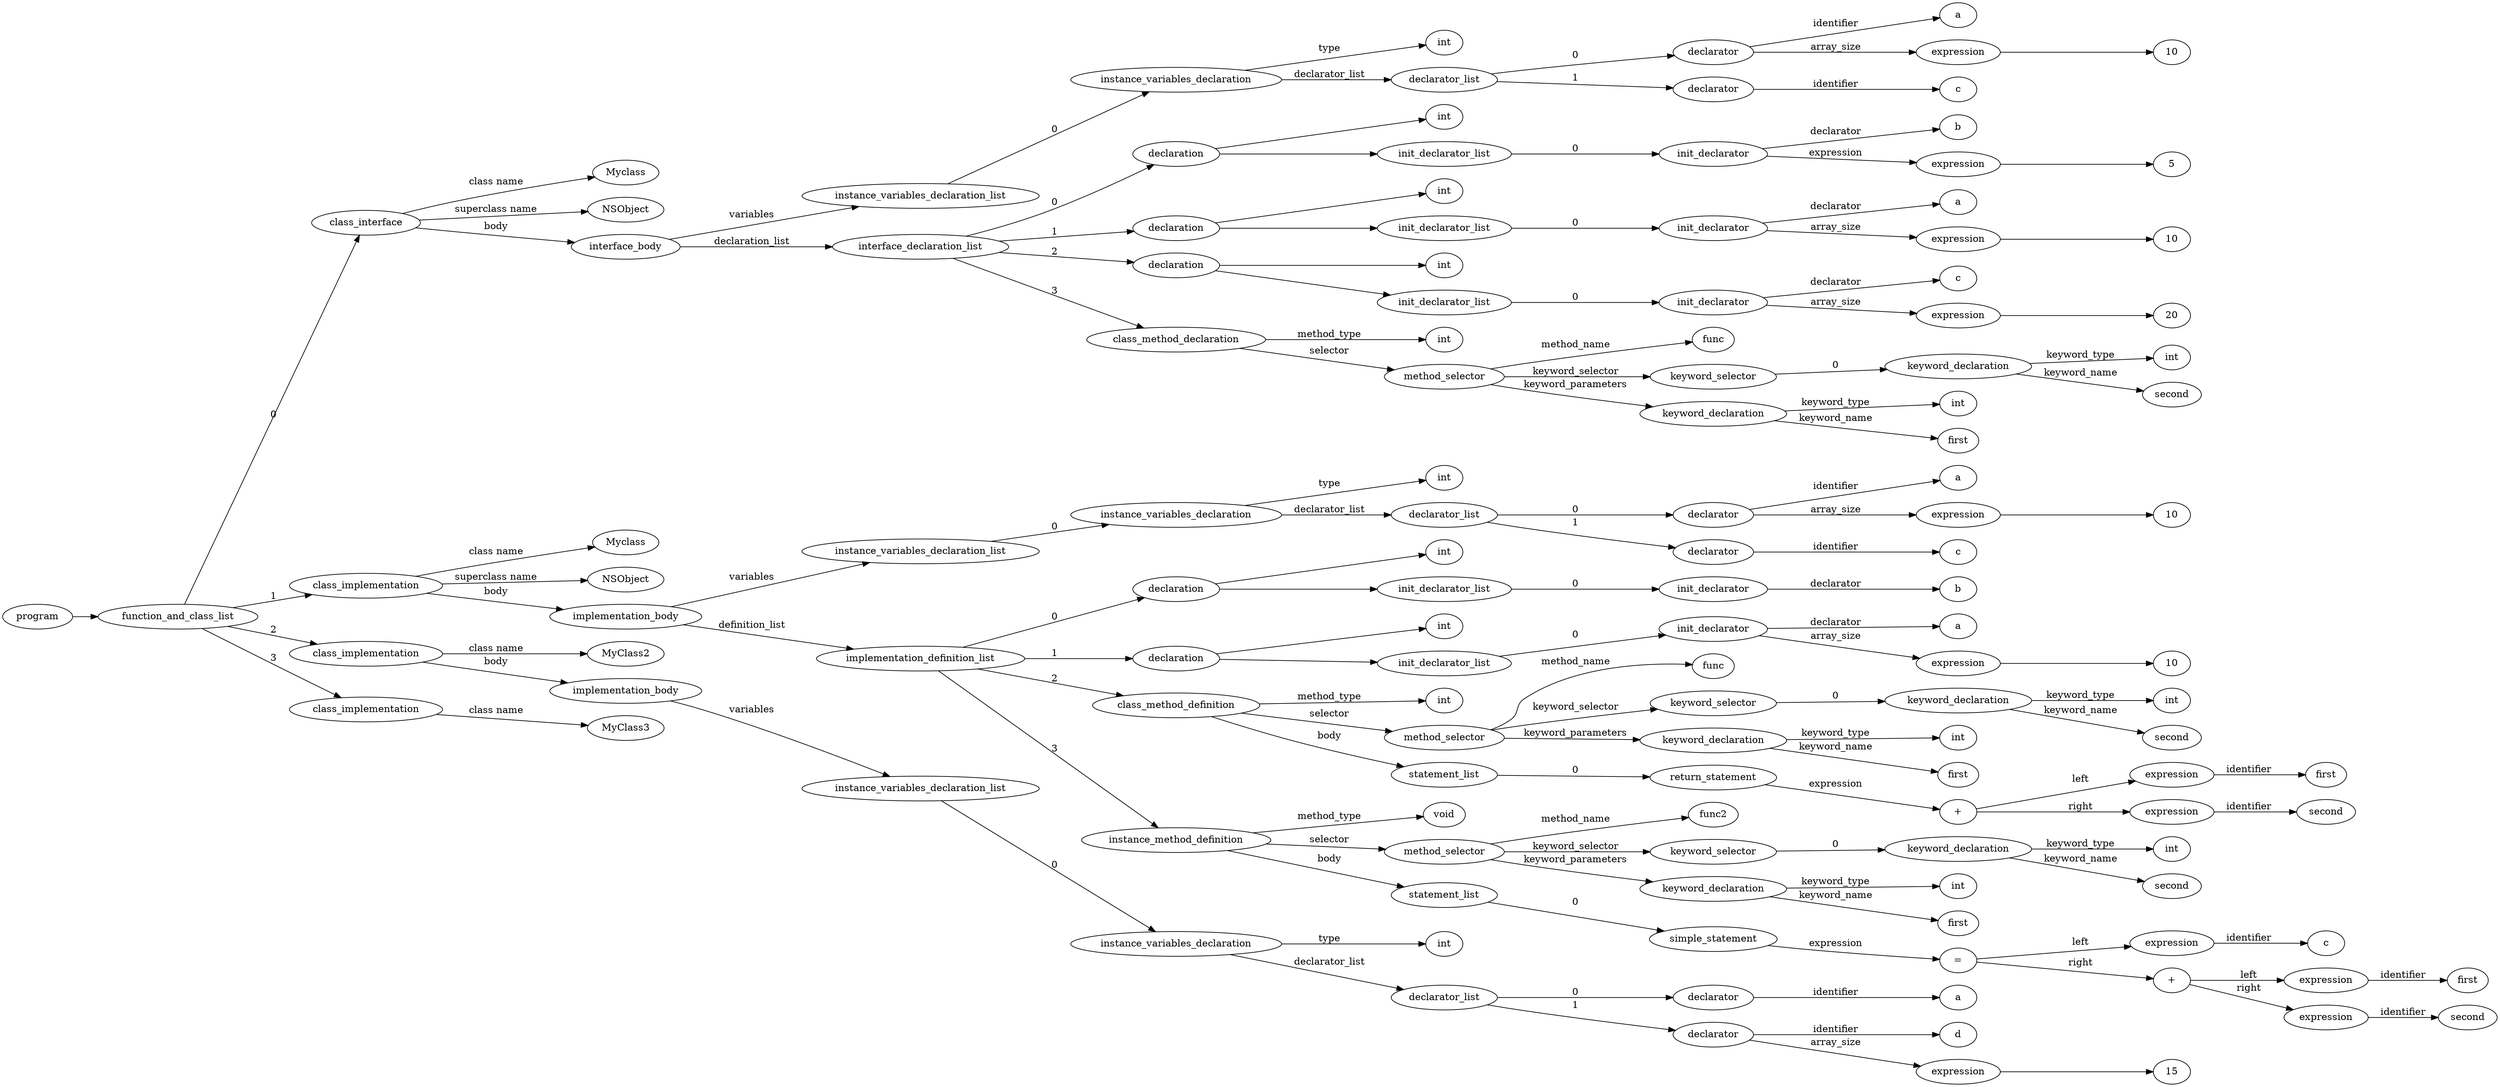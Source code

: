 digraph ObjectiveC { rankdir="LR";
98[label="program"];
98->37;
37[label="function_and_class_list"];
37->36[label="0"];
36[label="class_interface"];
36.1 [label="Myclass"];
36->36.1 [label="class name"];
36.2 [label="NSObject"];
36->36.2 [label="superclass name"];
36->35[label="body"];
35[label="interface_body"];
35->7[label="variables"];
7[label="instance_variables_declaration_list"];
7->6[label="0"];
6[label="instance_variables_declaration"];
6->0[label="type"];
0[label="int"];
6->4[label="declarator_list"];
4[label="declarator_list"];
4->3[label="0"];
3[label="declarator"];
3.1 [label="a"];
3->3.1[label="identifier"];
3->2[label="array_size"];
2[label="expression"];
2->1;
1[label="10"];
4->5[label="1"];
5[label="declarator"];
5.1 [label="c"];
5->5.1[label="identifier"];
35->14[label="declaration_list"];
14[label="interface_declaration_list"];
14->13[label="0"];
13[label="declaration"];
13->8;
8[label="int"];
13->12;
12[label="init_declarator_list"];
12->11[label="0"];
11[label="init_declarator"];
11.1 [label="b"];
11->11.1[label="declarator"];
11->10[label="expression"];
10[label="expression"];
10->9;
9[label="5"];
14->20[label="1"];
20[label="declaration"];
20->15;
15[label="int"];
20->19;
19[label="init_declarator_list"];
19->18[label="0"];
18[label="init_declarator"];
18.1 [label="a"];
18->18.1[label="declarator"];
18->17[label="array_size"];
17[label="expression"];
17->16;
16[label="10"];
14->26[label="2"];
26[label="declaration"];
26->21;
21[label="int"];
26->25;
25[label="init_declarator_list"];
25->24[label="0"];
24[label="init_declarator"];
24.1 [label="c"];
24->24.1[label="declarator"];
24->23[label="array_size"];
23[label="expression"];
23->22;
22[label="20"];
14->34[label="3"];
34[label="class_method_declaration"];
34->27[label="method_type"];
27[label="int"];
34->33[label="selector"];
33[label="method_selector"];
33->33.1 [label="method_name"];
33.1 [label="func"];
33->32[label="keyword_selector"];
32[label="keyword_selector"];
32->31[label="0"];
31[label="keyword_declaration"];
31->30[label="keyword_type"];
30[label="int"];
31->31.2 [label="keyword_name"];
31.2 [label="second"];
33->29[label="keyword_parameters"];
29[label="keyword_declaration"];
29->28[label="keyword_type"];
28[label="int"];
29->29.2 [label="keyword_name"];
29.2 [label="first"];
37->86[label="1"];
86[label="class_implementation"];
86.1 [label="Myclass"];
86->86.1 [label="class name"];
86.2 [label="NSObject"];
86->86.2 [label="superclass name"];
86->85[label="body"];
85[label="implementation_body"];
85->45[label="variables"];
45[label="instance_variables_declaration_list"];
45->44[label="0"];
44[label="instance_variables_declaration"];
44->38[label="type"];
38[label="int"];
44->42[label="declarator_list"];
42[label="declarator_list"];
42->41[label="0"];
41[label="declarator"];
41.1 [label="a"];
41->41.1[label="identifier"];
41->40[label="array_size"];
40[label="expression"];
40->39;
39[label="10"];
42->43[label="1"];
43[label="declarator"];
43.1 [label="c"];
43->43.1[label="identifier"];
85->50[label="definition_list"];
50[label="implementation_definition_list"];
50->49[label="0"];
49[label="declaration"];
49->46;
46[label="int"];
49->48;
48[label="init_declarator_list"];
48->47[label="0"];
47[label="init_declarator"];
47.1 [label="b"];
47->47.1[label="declarator"];
50->56[label="1"];
56[label="declaration"];
56->51;
51[label="int"];
56->55;
55[label="init_declarator_list"];
55->54[label="0"];
54[label="init_declarator"];
54.1 [label="a"];
54->54.1[label="declarator"];
54->53[label="array_size"];
53[label="expression"];
53->52;
52[label="10"];
50->69[label="2"];
69[label="class_method_definition"];
69->57[label="method_type"];
57[label="int"];
69->63[label="selector"];
63[label="method_selector"];
63->63.1 [label="method_name"];
63.1 [label="func"];
63->62[label="keyword_selector"];
62[label="keyword_selector"];
62->61[label="0"];
61[label="keyword_declaration"];
61->60[label="keyword_type"];
60[label="int"];
61->61.2 [label="keyword_name"];
61.2 [label="second"];
63->59[label="keyword_parameters"];
59[label="keyword_declaration"];
59->58[label="keyword_type"];
58[label="int"];
59->59.2 [label="keyword_name"];
59.2 [label="first"];
69->68[label="body"];
68[label="statement_list"];
68->67[label="0"];
67[label="return_statement"];
67->66[label="expression"];
66[label="expression"];
66[label="+"];
66->64[label="left"];
64[label="expression"];
64->64.1 [label="identifier"];64.1[label="first"];
66->65[label="right"];
65[label="expression"];
65->65.1 [label="identifier"];65.1[label="second"];
50->84[label="3"];
84[label="instance_method_definition"];
84->83[label="method_type"];
83[label="void"];
84->75[label="selector"];
75[label="method_selector"];
75->75.1 [label="method_name"];
75.1 [label="func2"];
75->74[label="keyword_selector"];
74[label="keyword_selector"];
74->73[label="0"];
73[label="keyword_declaration"];
73->72[label="keyword_type"];
72[label="int"];
73->73.2 [label="keyword_name"];
73.2 [label="second"];
75->71[label="keyword_parameters"];
71[label="keyword_declaration"];
71->70[label="keyword_type"];
70[label="int"];
71->71.2 [label="keyword_name"];
71.2 [label="first"];
84->82[label="body"];
82[label="statement_list"];
82->81[label="0"];
81[label="simple_statement"];
81->80[label="expression"];
80[label="expression"];
80[label="="];
80->76[label="left"];
76[label="expression"];
76->76.1 [label="identifier"];76.1[label="c"];
80->79[label="right"];
79[label="expression"];
79[label="+"];
79->77[label="left"];
77[label="expression"];
77->77.1 [label="identifier"];77.1[label="first"];
79->78[label="right"];
78[label="expression"];
78->78.1 [label="identifier"];78.1[label="second"];
37->96[label="2"];
96[label="class_implementation"];
96.1 [label="MyClass2"];
96->96.1 [label="class name"];
96->95[label="body"];
95[label="implementation_body"];
95->94[label="variables"];
94[label="instance_variables_declaration_list"];
94->93[label="0"];
93[label="instance_variables_declaration"];
93->87[label="type"];
87[label="int"];
93->89[label="declarator_list"];
89[label="declarator_list"];
89->88[label="0"];
88[label="declarator"];
88.1 [label="a"];
88->88.1[label="identifier"];
89->92[label="1"];
92[label="declarator"];
92.1 [label="d"];
92->92.1[label="identifier"];
92->91[label="array_size"];
91[label="expression"];
91->90;
90[label="15"];
37->97[label="3"];
97[label="class_implementation"];
97.1 [label="MyClass3"];
97->97.1 [label="class name"];
}
